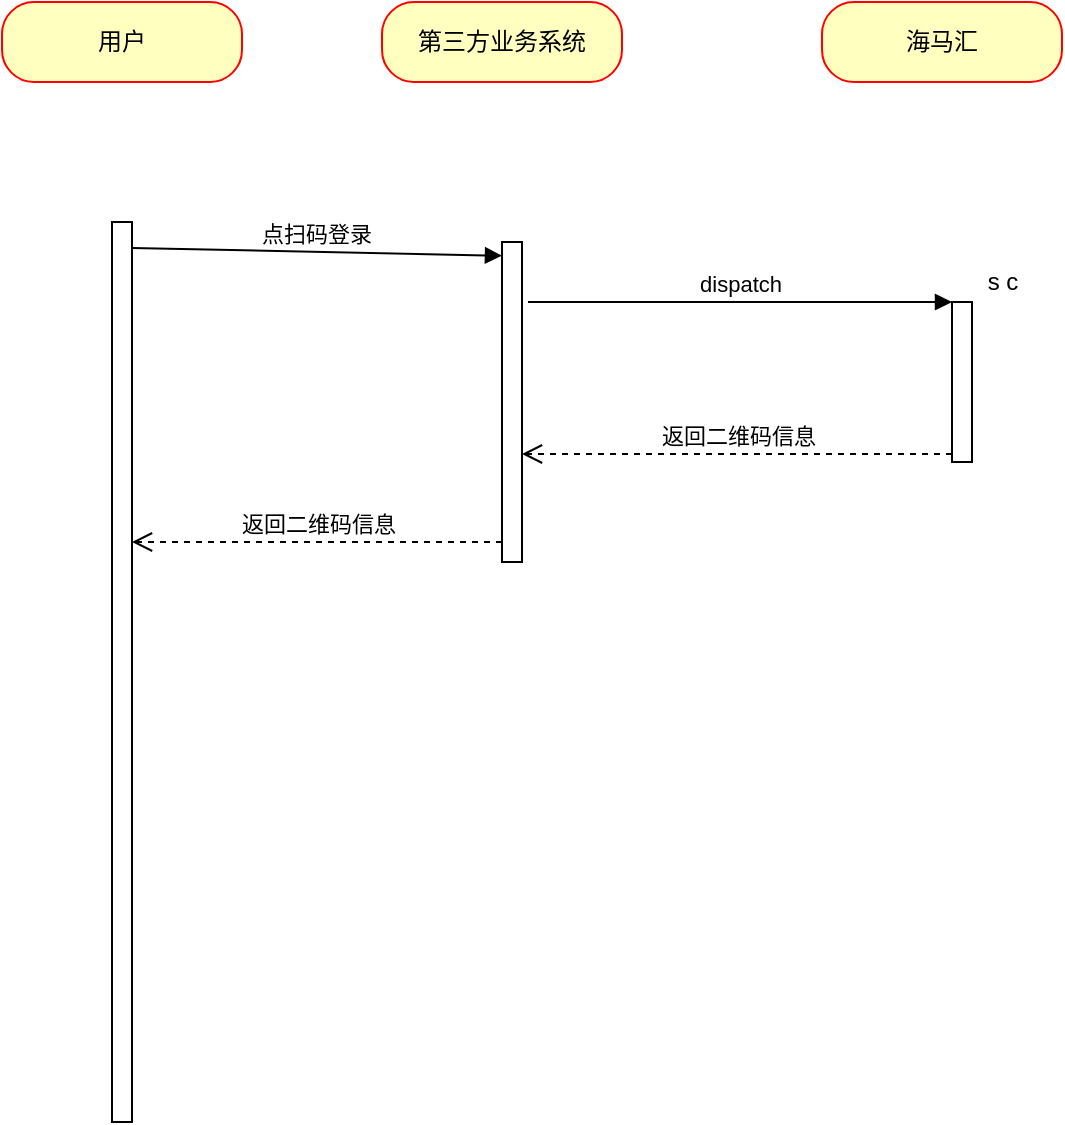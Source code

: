 <mxfile version="14.2.4" type="github">
  <diagram id="pBQXpUCzEol7Mb9YvPG3" name="Page-1">
    <mxGraphModel dx="1426" dy="946" grid="1" gridSize="10" guides="1" tooltips="1" connect="1" arrows="1" fold="1" page="1" pageScale="1" pageWidth="827" pageHeight="1169" math="0" shadow="0">
      <root>
        <mxCell id="0" />
        <mxCell id="1" parent="0" />
        <mxCell id="y-q2Y88FyBSHfw3vN6kP-2" value="第三方业务系统" style="rounded=1;whiteSpace=wrap;html=1;arcSize=40;fontColor=#000000;fillColor=#ffffc0;strokeColor=#ff0000;" vertex="1" parent="1">
          <mxGeometry x="250" y="170" width="120" height="40" as="geometry" />
        </mxCell>
        <mxCell id="y-q2Y88FyBSHfw3vN6kP-4" value="海马汇" style="rounded=1;whiteSpace=wrap;html=1;arcSize=40;fontColor=#000000;fillColor=#ffffc0;strokeColor=#ff0000;" vertex="1" parent="1">
          <mxGeometry x="470" y="170" width="120" height="40" as="geometry" />
        </mxCell>
        <mxCell id="y-q2Y88FyBSHfw3vN6kP-9" value="" style="html=1;points=[];perimeter=orthogonalPerimeter;" vertex="1" parent="1">
          <mxGeometry x="535" y="320" width="10" height="80" as="geometry" />
        </mxCell>
        <mxCell id="y-q2Y88FyBSHfw3vN6kP-10" value="dispatch" style="html=1;verticalAlign=bottom;endArrow=block;entryX=0;entryY=0;" edge="1" target="y-q2Y88FyBSHfw3vN6kP-9" parent="1">
          <mxGeometry relative="1" as="geometry">
            <mxPoint x="323" y="320" as="sourcePoint" />
          </mxGeometry>
        </mxCell>
        <mxCell id="y-q2Y88FyBSHfw3vN6kP-11" value="返回二维码信息" style="html=1;verticalAlign=bottom;endArrow=open;dashed=1;endSize=8;exitX=0;exitY=0.95;" edge="1" source="y-q2Y88FyBSHfw3vN6kP-9" parent="1" target="y-q2Y88FyBSHfw3vN6kP-12">
          <mxGeometry relative="1" as="geometry">
            <mxPoint x="315" y="354" as="targetPoint" />
          </mxGeometry>
        </mxCell>
        <mxCell id="y-q2Y88FyBSHfw3vN6kP-12" value="" style="html=1;points=[];perimeter=orthogonalPerimeter;" vertex="1" parent="1">
          <mxGeometry x="310" y="290" width="10" height="160" as="geometry" />
        </mxCell>
        <mxCell id="y-q2Y88FyBSHfw3vN6kP-13" value="s c" style="text;html=1;align=center;verticalAlign=middle;resizable=0;points=[];autosize=1;" vertex="1" parent="1">
          <mxGeometry x="545" y="300" width="30" height="20" as="geometry" />
        </mxCell>
        <mxCell id="y-q2Y88FyBSHfw3vN6kP-14" value="用户" style="rounded=1;whiteSpace=wrap;html=1;arcSize=40;fontColor=#000000;fillColor=#ffffc0;strokeColor=#ff0000;" vertex="1" parent="1">
          <mxGeometry x="60" y="170" width="120" height="40" as="geometry" />
        </mxCell>
        <mxCell id="y-q2Y88FyBSHfw3vN6kP-16" value="" style="html=1;points=[];perimeter=orthogonalPerimeter;" vertex="1" parent="1">
          <mxGeometry x="115" y="280" width="10" height="450" as="geometry" />
        </mxCell>
        <mxCell id="y-q2Y88FyBSHfw3vN6kP-17" value="点扫码登录" style="html=1;verticalAlign=bottom;endArrow=block;entryX=0;entryY=0.043;exitX=1;exitY=0.01;exitDx=0;exitDy=0;exitPerimeter=0;entryDx=0;entryDy=0;entryPerimeter=0;" edge="1" parent="1" target="y-q2Y88FyBSHfw3vN6kP-12">
          <mxGeometry relative="1" as="geometry">
            <mxPoint x="125" y="293" as="sourcePoint" />
            <mxPoint x="335" y="290" as="targetPoint" />
          </mxGeometry>
        </mxCell>
        <mxCell id="y-q2Y88FyBSHfw3vN6kP-18" value="返回二维码信息" style="html=1;verticalAlign=bottom;endArrow=open;dashed=1;endSize=8;" edge="1" parent="1">
          <mxGeometry relative="1" as="geometry">
            <mxPoint x="125" y="440" as="targetPoint" />
            <mxPoint x="310" y="440" as="sourcePoint" />
          </mxGeometry>
        </mxCell>
      </root>
    </mxGraphModel>
  </diagram>
</mxfile>
